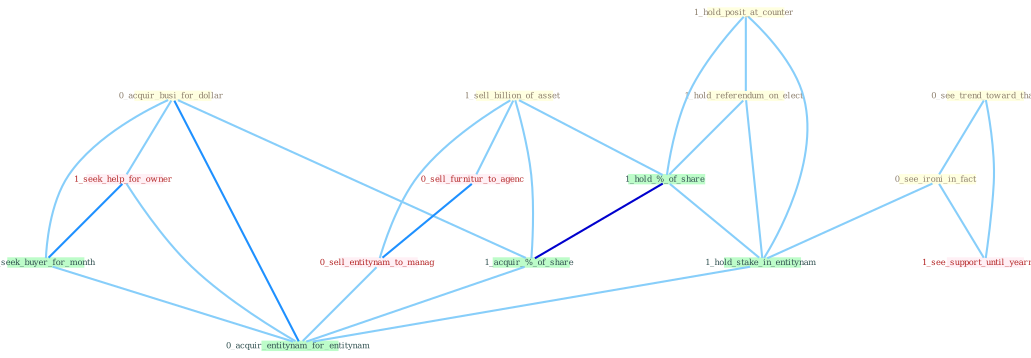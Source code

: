 Graph G{ 
    node
    [shape=polygon,style=filled,width=.5,height=.06,color="#BDFCC9",fixedsize=true,fontsize=4,
    fontcolor="#2f4f4f"];
    {node
    [color="#ffffe0", fontcolor="#8b7d6b"] "1_sell_billion_of_asset " "1_hold_posit_at_counter " "1_hold_referendum_on_elect " "0_acquir_busi_for_dollar " "0_see_trend_toward_that " "0_see_ironi_in_fact "}
{node [color="#fff0f5", fontcolor="#b22222"] "1_seek_help_for_owner " "1_see_support_until_yearnum " "0_sell_furnitur_to_agenc " "0_sell_entitynam_to_manag "}
edge [color="#B0E2FF"];

	"1_sell_billion_of_asset " -- "1_hold_%_of_share " [w="1", color="#87cefa" ];
	"1_sell_billion_of_asset " -- "1_acquir_%_of_share " [w="1", color="#87cefa" ];
	"1_sell_billion_of_asset " -- "0_sell_furnitur_to_agenc " [w="1", color="#87cefa" ];
	"1_sell_billion_of_asset " -- "0_sell_entitynam_to_manag " [w="1", color="#87cefa" ];
	"1_hold_posit_at_counter " -- "1_hold_referendum_on_elect " [w="1", color="#87cefa" ];
	"1_hold_posit_at_counter " -- "1_hold_%_of_share " [w="1", color="#87cefa" ];
	"1_hold_posit_at_counter " -- "1_hold_stake_in_entitynam " [w="1", color="#87cefa" ];
	"1_hold_referendum_on_elect " -- "1_hold_%_of_share " [w="1", color="#87cefa" ];
	"1_hold_referendum_on_elect " -- "1_hold_stake_in_entitynam " [w="1", color="#87cefa" ];
	"0_acquir_busi_for_dollar " -- "1_seek_help_for_owner " [w="1", color="#87cefa" ];
	"0_acquir_busi_for_dollar " -- "0_seek_buyer_for_month " [w="1", color="#87cefa" ];
	"0_acquir_busi_for_dollar " -- "1_acquir_%_of_share " [w="1", color="#87cefa" ];
	"0_acquir_busi_for_dollar " -- "0_acquir_entitynam_for_entitynam " [w="2", color="#1e90ff" , len=0.8];
	"0_see_trend_toward_that " -- "0_see_ironi_in_fact " [w="1", color="#87cefa" ];
	"0_see_trend_toward_that " -- "1_see_support_until_yearnum " [w="1", color="#87cefa" ];
	"0_see_ironi_in_fact " -- "1_hold_stake_in_entitynam " [w="1", color="#87cefa" ];
	"0_see_ironi_in_fact " -- "1_see_support_until_yearnum " [w="1", color="#87cefa" ];
	"1_hold_%_of_share " -- "1_hold_stake_in_entitynam " [w="1", color="#87cefa" ];
	"1_hold_%_of_share " -- "1_acquir_%_of_share " [w="3", color="#0000cd" , len=0.6];
	"1_hold_stake_in_entitynam " -- "0_acquir_entitynam_for_entitynam " [w="1", color="#87cefa" ];
	"1_seek_help_for_owner " -- "0_seek_buyer_for_month " [w="2", color="#1e90ff" , len=0.8];
	"1_seek_help_for_owner " -- "0_acquir_entitynam_for_entitynam " [w="1", color="#87cefa" ];
	"0_seek_buyer_for_month " -- "0_acquir_entitynam_for_entitynam " [w="1", color="#87cefa" ];
	"1_acquir_%_of_share " -- "0_acquir_entitynam_for_entitynam " [w="1", color="#87cefa" ];
	"0_sell_furnitur_to_agenc " -- "0_sell_entitynam_to_manag " [w="2", color="#1e90ff" , len=0.8];
	"0_sell_entitynam_to_manag " -- "0_acquir_entitynam_for_entitynam " [w="1", color="#87cefa" ];
}